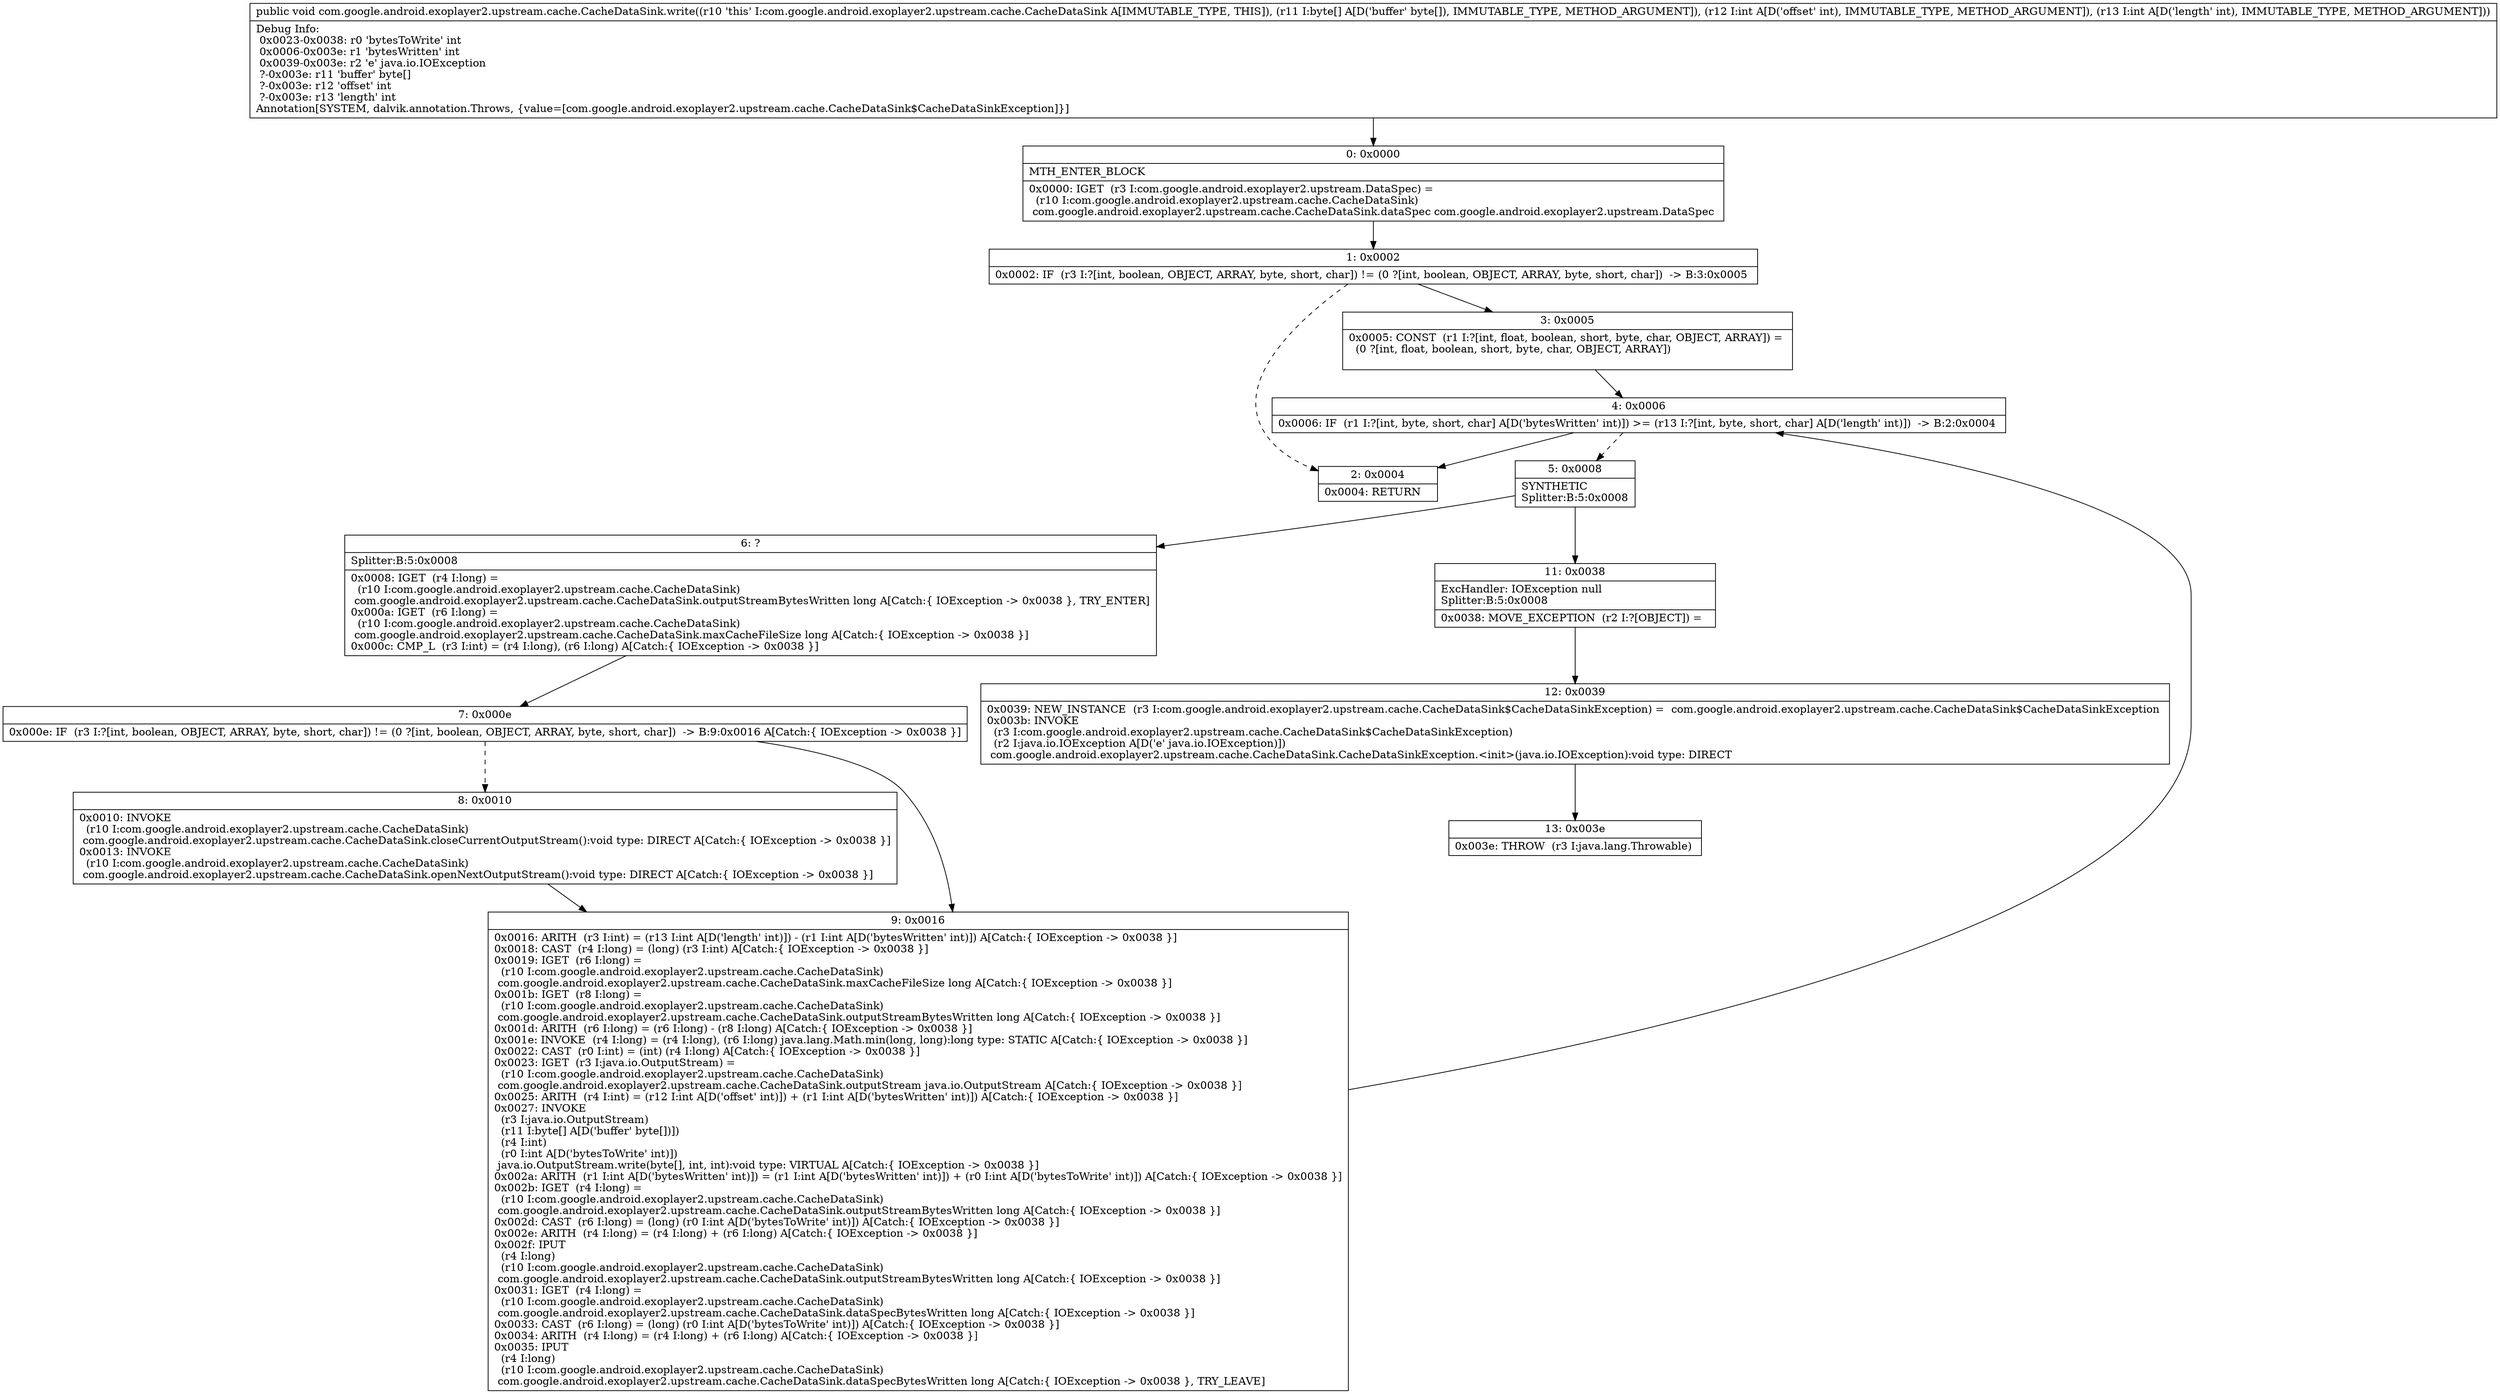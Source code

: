 digraph "CFG forcom.google.android.exoplayer2.upstream.cache.CacheDataSink.write([BII)V" {
Node_0 [shape=record,label="{0\:\ 0x0000|MTH_ENTER_BLOCK\l|0x0000: IGET  (r3 I:com.google.android.exoplayer2.upstream.DataSpec) = \l  (r10 I:com.google.android.exoplayer2.upstream.cache.CacheDataSink)\l com.google.android.exoplayer2.upstream.cache.CacheDataSink.dataSpec com.google.android.exoplayer2.upstream.DataSpec \l}"];
Node_1 [shape=record,label="{1\:\ 0x0002|0x0002: IF  (r3 I:?[int, boolean, OBJECT, ARRAY, byte, short, char]) != (0 ?[int, boolean, OBJECT, ARRAY, byte, short, char])  \-\> B:3:0x0005 \l}"];
Node_2 [shape=record,label="{2\:\ 0x0004|0x0004: RETURN   \l}"];
Node_3 [shape=record,label="{3\:\ 0x0005|0x0005: CONST  (r1 I:?[int, float, boolean, short, byte, char, OBJECT, ARRAY]) = \l  (0 ?[int, float, boolean, short, byte, char, OBJECT, ARRAY])\l \l}"];
Node_4 [shape=record,label="{4\:\ 0x0006|0x0006: IF  (r1 I:?[int, byte, short, char] A[D('bytesWritten' int)]) \>= (r13 I:?[int, byte, short, char] A[D('length' int)])  \-\> B:2:0x0004 \l}"];
Node_5 [shape=record,label="{5\:\ 0x0008|SYNTHETIC\lSplitter:B:5:0x0008\l}"];
Node_6 [shape=record,label="{6\:\ ?|Splitter:B:5:0x0008\l|0x0008: IGET  (r4 I:long) = \l  (r10 I:com.google.android.exoplayer2.upstream.cache.CacheDataSink)\l com.google.android.exoplayer2.upstream.cache.CacheDataSink.outputStreamBytesWritten long A[Catch:\{ IOException \-\> 0x0038 \}, TRY_ENTER]\l0x000a: IGET  (r6 I:long) = \l  (r10 I:com.google.android.exoplayer2.upstream.cache.CacheDataSink)\l com.google.android.exoplayer2.upstream.cache.CacheDataSink.maxCacheFileSize long A[Catch:\{ IOException \-\> 0x0038 \}]\l0x000c: CMP_L  (r3 I:int) = (r4 I:long), (r6 I:long) A[Catch:\{ IOException \-\> 0x0038 \}]\l}"];
Node_7 [shape=record,label="{7\:\ 0x000e|0x000e: IF  (r3 I:?[int, boolean, OBJECT, ARRAY, byte, short, char]) != (0 ?[int, boolean, OBJECT, ARRAY, byte, short, char])  \-\> B:9:0x0016 A[Catch:\{ IOException \-\> 0x0038 \}]\l}"];
Node_8 [shape=record,label="{8\:\ 0x0010|0x0010: INVOKE  \l  (r10 I:com.google.android.exoplayer2.upstream.cache.CacheDataSink)\l com.google.android.exoplayer2.upstream.cache.CacheDataSink.closeCurrentOutputStream():void type: DIRECT A[Catch:\{ IOException \-\> 0x0038 \}]\l0x0013: INVOKE  \l  (r10 I:com.google.android.exoplayer2.upstream.cache.CacheDataSink)\l com.google.android.exoplayer2.upstream.cache.CacheDataSink.openNextOutputStream():void type: DIRECT A[Catch:\{ IOException \-\> 0x0038 \}]\l}"];
Node_9 [shape=record,label="{9\:\ 0x0016|0x0016: ARITH  (r3 I:int) = (r13 I:int A[D('length' int)]) \- (r1 I:int A[D('bytesWritten' int)]) A[Catch:\{ IOException \-\> 0x0038 \}]\l0x0018: CAST  (r4 I:long) = (long) (r3 I:int) A[Catch:\{ IOException \-\> 0x0038 \}]\l0x0019: IGET  (r6 I:long) = \l  (r10 I:com.google.android.exoplayer2.upstream.cache.CacheDataSink)\l com.google.android.exoplayer2.upstream.cache.CacheDataSink.maxCacheFileSize long A[Catch:\{ IOException \-\> 0x0038 \}]\l0x001b: IGET  (r8 I:long) = \l  (r10 I:com.google.android.exoplayer2.upstream.cache.CacheDataSink)\l com.google.android.exoplayer2.upstream.cache.CacheDataSink.outputStreamBytesWritten long A[Catch:\{ IOException \-\> 0x0038 \}]\l0x001d: ARITH  (r6 I:long) = (r6 I:long) \- (r8 I:long) A[Catch:\{ IOException \-\> 0x0038 \}]\l0x001e: INVOKE  (r4 I:long) = (r4 I:long), (r6 I:long) java.lang.Math.min(long, long):long type: STATIC A[Catch:\{ IOException \-\> 0x0038 \}]\l0x0022: CAST  (r0 I:int) = (int) (r4 I:long) A[Catch:\{ IOException \-\> 0x0038 \}]\l0x0023: IGET  (r3 I:java.io.OutputStream) = \l  (r10 I:com.google.android.exoplayer2.upstream.cache.CacheDataSink)\l com.google.android.exoplayer2.upstream.cache.CacheDataSink.outputStream java.io.OutputStream A[Catch:\{ IOException \-\> 0x0038 \}]\l0x0025: ARITH  (r4 I:int) = (r12 I:int A[D('offset' int)]) + (r1 I:int A[D('bytesWritten' int)]) A[Catch:\{ IOException \-\> 0x0038 \}]\l0x0027: INVOKE  \l  (r3 I:java.io.OutputStream)\l  (r11 I:byte[] A[D('buffer' byte[])])\l  (r4 I:int)\l  (r0 I:int A[D('bytesToWrite' int)])\l java.io.OutputStream.write(byte[], int, int):void type: VIRTUAL A[Catch:\{ IOException \-\> 0x0038 \}]\l0x002a: ARITH  (r1 I:int A[D('bytesWritten' int)]) = (r1 I:int A[D('bytesWritten' int)]) + (r0 I:int A[D('bytesToWrite' int)]) A[Catch:\{ IOException \-\> 0x0038 \}]\l0x002b: IGET  (r4 I:long) = \l  (r10 I:com.google.android.exoplayer2.upstream.cache.CacheDataSink)\l com.google.android.exoplayer2.upstream.cache.CacheDataSink.outputStreamBytesWritten long A[Catch:\{ IOException \-\> 0x0038 \}]\l0x002d: CAST  (r6 I:long) = (long) (r0 I:int A[D('bytesToWrite' int)]) A[Catch:\{ IOException \-\> 0x0038 \}]\l0x002e: ARITH  (r4 I:long) = (r4 I:long) + (r6 I:long) A[Catch:\{ IOException \-\> 0x0038 \}]\l0x002f: IPUT  \l  (r4 I:long)\l  (r10 I:com.google.android.exoplayer2.upstream.cache.CacheDataSink)\l com.google.android.exoplayer2.upstream.cache.CacheDataSink.outputStreamBytesWritten long A[Catch:\{ IOException \-\> 0x0038 \}]\l0x0031: IGET  (r4 I:long) = \l  (r10 I:com.google.android.exoplayer2.upstream.cache.CacheDataSink)\l com.google.android.exoplayer2.upstream.cache.CacheDataSink.dataSpecBytesWritten long A[Catch:\{ IOException \-\> 0x0038 \}]\l0x0033: CAST  (r6 I:long) = (long) (r0 I:int A[D('bytesToWrite' int)]) A[Catch:\{ IOException \-\> 0x0038 \}]\l0x0034: ARITH  (r4 I:long) = (r4 I:long) + (r6 I:long) A[Catch:\{ IOException \-\> 0x0038 \}]\l0x0035: IPUT  \l  (r4 I:long)\l  (r10 I:com.google.android.exoplayer2.upstream.cache.CacheDataSink)\l com.google.android.exoplayer2.upstream.cache.CacheDataSink.dataSpecBytesWritten long A[Catch:\{ IOException \-\> 0x0038 \}, TRY_LEAVE]\l}"];
Node_11 [shape=record,label="{11\:\ 0x0038|ExcHandler: IOException null\lSplitter:B:5:0x0008\l|0x0038: MOVE_EXCEPTION  (r2 I:?[OBJECT]) =  \l}"];
Node_12 [shape=record,label="{12\:\ 0x0039|0x0039: NEW_INSTANCE  (r3 I:com.google.android.exoplayer2.upstream.cache.CacheDataSink$CacheDataSinkException) =  com.google.android.exoplayer2.upstream.cache.CacheDataSink$CacheDataSinkException \l0x003b: INVOKE  \l  (r3 I:com.google.android.exoplayer2.upstream.cache.CacheDataSink$CacheDataSinkException)\l  (r2 I:java.io.IOException A[D('e' java.io.IOException)])\l com.google.android.exoplayer2.upstream.cache.CacheDataSink.CacheDataSinkException.\<init\>(java.io.IOException):void type: DIRECT \l}"];
Node_13 [shape=record,label="{13\:\ 0x003e|0x003e: THROW  (r3 I:java.lang.Throwable) \l}"];
MethodNode[shape=record,label="{public void com.google.android.exoplayer2.upstream.cache.CacheDataSink.write((r10 'this' I:com.google.android.exoplayer2.upstream.cache.CacheDataSink A[IMMUTABLE_TYPE, THIS]), (r11 I:byte[] A[D('buffer' byte[]), IMMUTABLE_TYPE, METHOD_ARGUMENT]), (r12 I:int A[D('offset' int), IMMUTABLE_TYPE, METHOD_ARGUMENT]), (r13 I:int A[D('length' int), IMMUTABLE_TYPE, METHOD_ARGUMENT]))  | Debug Info:\l  0x0023\-0x0038: r0 'bytesToWrite' int\l  0x0006\-0x003e: r1 'bytesWritten' int\l  0x0039\-0x003e: r2 'e' java.io.IOException\l  ?\-0x003e: r11 'buffer' byte[]\l  ?\-0x003e: r12 'offset' int\l  ?\-0x003e: r13 'length' int\lAnnotation[SYSTEM, dalvik.annotation.Throws, \{value=[com.google.android.exoplayer2.upstream.cache.CacheDataSink$CacheDataSinkException]\}]\l}"];
MethodNode -> Node_0;
Node_0 -> Node_1;
Node_1 -> Node_2[style=dashed];
Node_1 -> Node_3;
Node_3 -> Node_4;
Node_4 -> Node_2;
Node_4 -> Node_5[style=dashed];
Node_5 -> Node_6;
Node_5 -> Node_11;
Node_6 -> Node_7;
Node_7 -> Node_8[style=dashed];
Node_7 -> Node_9;
Node_8 -> Node_9;
Node_9 -> Node_4;
Node_11 -> Node_12;
Node_12 -> Node_13;
}

